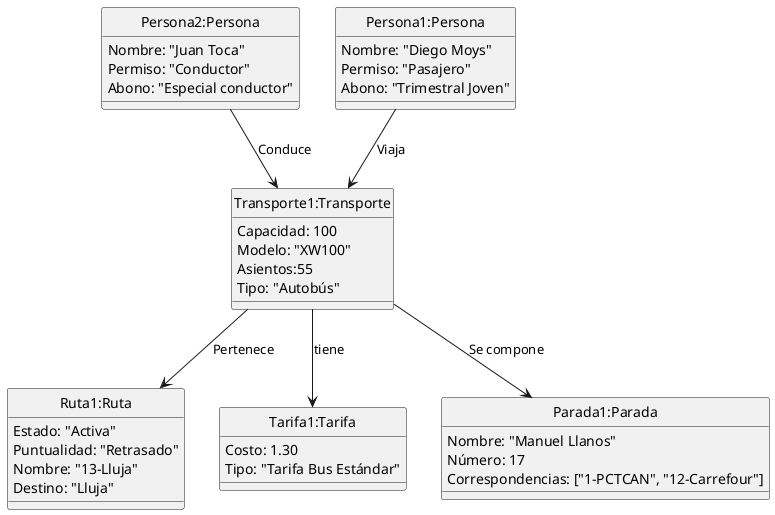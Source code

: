 @startuml

hide circle

class "Ruta1:Ruta" as ruta1{
    Estado: "Activa"
    Puntualidad: "Retrasado"
    Nombre: "13-Lluja"
    Destino: "Lluja"
}

class "Transporte1:Transporte" as transporte1{
    Capacidad: 100
    Modelo: "XW100"
    Asientos:55
    Tipo: "Autobús"
}

class "Tarifa1:Tarifa" as tarifa1{
    Costo: 1.30
    Tipo: "Tarifa Bus Estándar"
}

class "Parada1:Parada" as parada1{
    Nombre: "Manuel Llanos"
    Número: 17
    Correspondencias: ["1-PCTCAN", "12-Carrefour"]
}

class "Persona2:Persona" as persona2{
    Nombre: "Juan Toca"
    Permiso: "Conductor"
    Abono: "Especial conductor"
}

class "Persona1:Persona" as persona1{
    Nombre: "Diego Moys"
    Permiso: "Pasajero"
    Abono: "Trimestral Joven"
}

transporte1 --> ruta1 : Pertenece
transporte1 --> parada1 : Se compone
transporte1 --> tarifa1 : tiene
persona1 --> transporte1 : Viaja
persona2 --> transporte1 : Conduce
@enduml